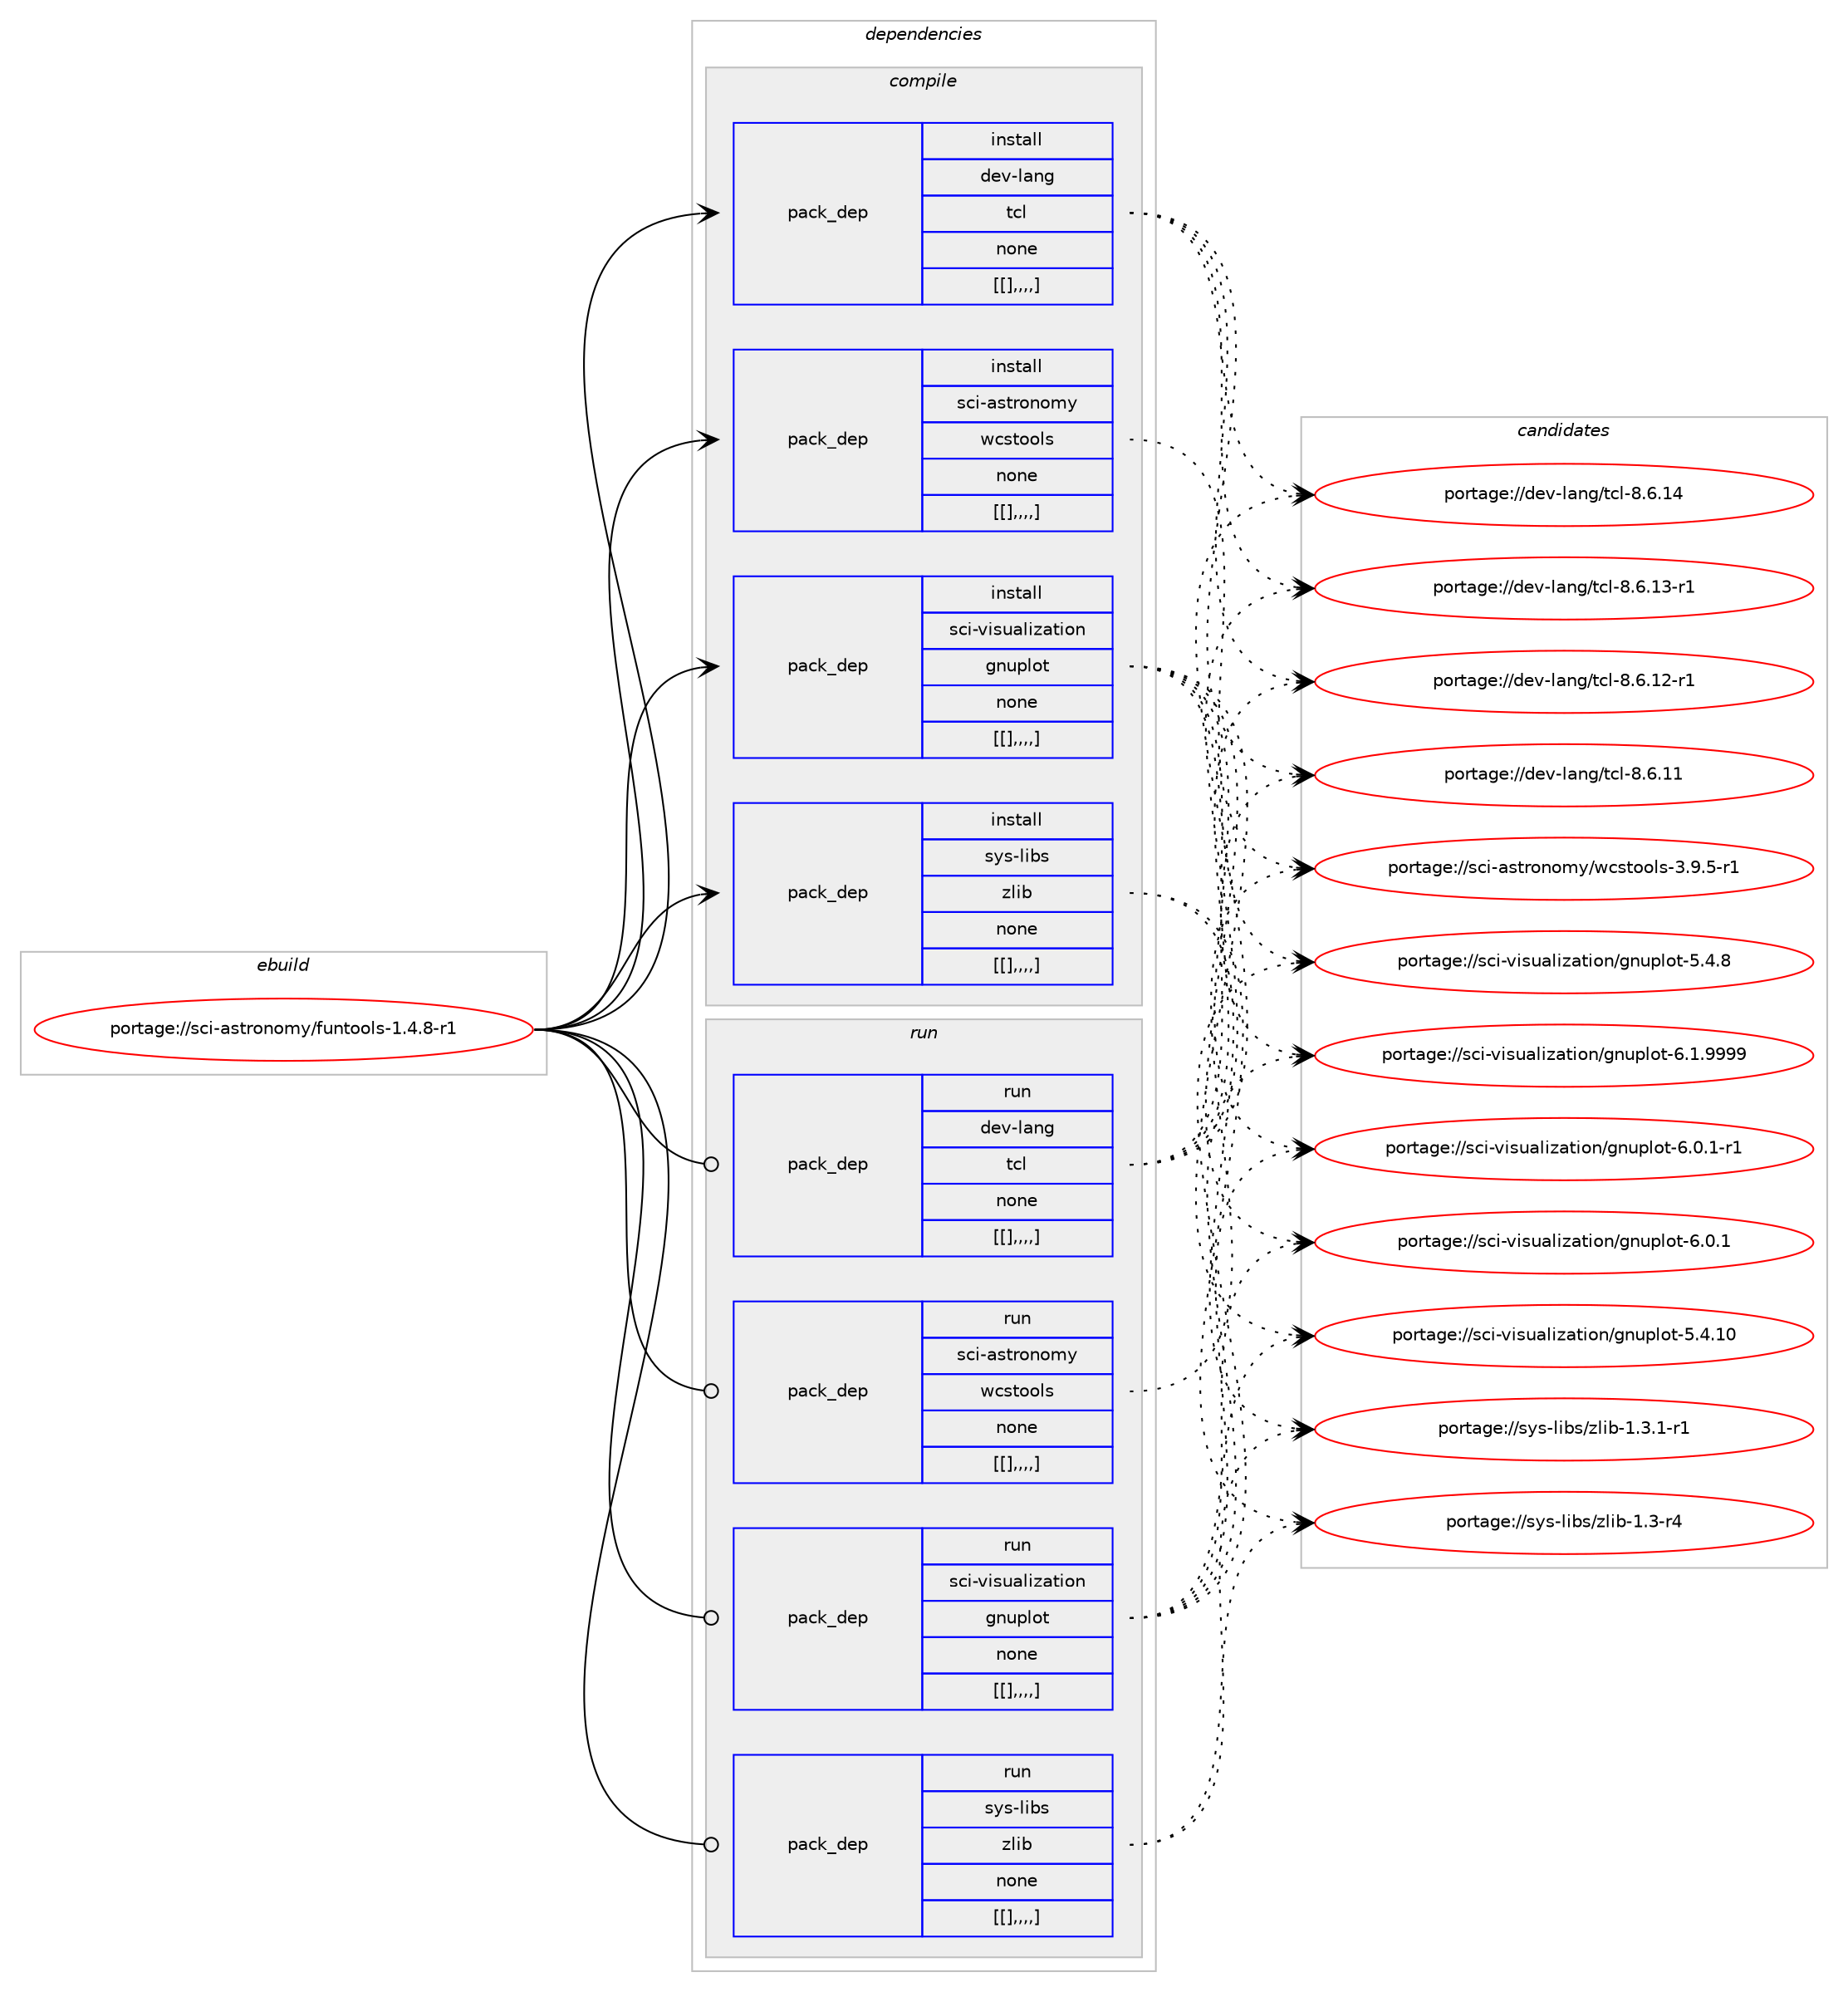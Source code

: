 digraph prolog {

# *************
# Graph options
# *************

newrank=true;
concentrate=true;
compound=true;
graph [rankdir=LR,fontname=Helvetica,fontsize=10,ranksep=1.5];#, ranksep=2.5, nodesep=0.2];
edge  [arrowhead=vee];
node  [fontname=Helvetica,fontsize=10];

# **********
# The ebuild
# **********

subgraph cluster_leftcol {
color=gray;
label=<<i>ebuild</i>>;
id [label="portage://sci-astronomy/funtools-1.4.8-r1", color=red, width=4, href="../sci-astronomy/funtools-1.4.8-r1.svg"];
}

# ****************
# The dependencies
# ****************

subgraph cluster_midcol {
color=gray;
label=<<i>dependencies</i>>;
subgraph cluster_compile {
fillcolor="#eeeeee";
style=filled;
label=<<i>compile</i>>;
subgraph pack296770 {
dependency407105 [label=<<TABLE BORDER="0" CELLBORDER="1" CELLSPACING="0" CELLPADDING="4" WIDTH="220"><TR><TD ROWSPAN="6" CELLPADDING="30">pack_dep</TD></TR><TR><TD WIDTH="110">install</TD></TR><TR><TD>dev-lang</TD></TR><TR><TD>tcl</TD></TR><TR><TD>none</TD></TR><TR><TD>[[],,,,]</TD></TR></TABLE>>, shape=none, color=blue];
}
id:e -> dependency407105:w [weight=20,style="solid",arrowhead="vee"];
subgraph pack296771 {
dependency407106 [label=<<TABLE BORDER="0" CELLBORDER="1" CELLSPACING="0" CELLPADDING="4" WIDTH="220"><TR><TD ROWSPAN="6" CELLPADDING="30">pack_dep</TD></TR><TR><TD WIDTH="110">install</TD></TR><TR><TD>sci-astronomy</TD></TR><TR><TD>wcstools</TD></TR><TR><TD>none</TD></TR><TR><TD>[[],,,,]</TD></TR></TABLE>>, shape=none, color=blue];
}
id:e -> dependency407106:w [weight=20,style="solid",arrowhead="vee"];
subgraph pack296772 {
dependency407107 [label=<<TABLE BORDER="0" CELLBORDER="1" CELLSPACING="0" CELLPADDING="4" WIDTH="220"><TR><TD ROWSPAN="6" CELLPADDING="30">pack_dep</TD></TR><TR><TD WIDTH="110">install</TD></TR><TR><TD>sci-visualization</TD></TR><TR><TD>gnuplot</TD></TR><TR><TD>none</TD></TR><TR><TD>[[],,,,]</TD></TR></TABLE>>, shape=none, color=blue];
}
id:e -> dependency407107:w [weight=20,style="solid",arrowhead="vee"];
subgraph pack296773 {
dependency407108 [label=<<TABLE BORDER="0" CELLBORDER="1" CELLSPACING="0" CELLPADDING="4" WIDTH="220"><TR><TD ROWSPAN="6" CELLPADDING="30">pack_dep</TD></TR><TR><TD WIDTH="110">install</TD></TR><TR><TD>sys-libs</TD></TR><TR><TD>zlib</TD></TR><TR><TD>none</TD></TR><TR><TD>[[],,,,]</TD></TR></TABLE>>, shape=none, color=blue];
}
id:e -> dependency407108:w [weight=20,style="solid",arrowhead="vee"];
}
subgraph cluster_compileandrun {
fillcolor="#eeeeee";
style=filled;
label=<<i>compile and run</i>>;
}
subgraph cluster_run {
fillcolor="#eeeeee";
style=filled;
label=<<i>run</i>>;
subgraph pack296774 {
dependency407109 [label=<<TABLE BORDER="0" CELLBORDER="1" CELLSPACING="0" CELLPADDING="4" WIDTH="220"><TR><TD ROWSPAN="6" CELLPADDING="30">pack_dep</TD></TR><TR><TD WIDTH="110">run</TD></TR><TR><TD>dev-lang</TD></TR><TR><TD>tcl</TD></TR><TR><TD>none</TD></TR><TR><TD>[[],,,,]</TD></TR></TABLE>>, shape=none, color=blue];
}
id:e -> dependency407109:w [weight=20,style="solid",arrowhead="odot"];
subgraph pack296775 {
dependency407110 [label=<<TABLE BORDER="0" CELLBORDER="1" CELLSPACING="0" CELLPADDING="4" WIDTH="220"><TR><TD ROWSPAN="6" CELLPADDING="30">pack_dep</TD></TR><TR><TD WIDTH="110">run</TD></TR><TR><TD>sci-astronomy</TD></TR><TR><TD>wcstools</TD></TR><TR><TD>none</TD></TR><TR><TD>[[],,,,]</TD></TR></TABLE>>, shape=none, color=blue];
}
id:e -> dependency407110:w [weight=20,style="solid",arrowhead="odot"];
subgraph pack296776 {
dependency407111 [label=<<TABLE BORDER="0" CELLBORDER="1" CELLSPACING="0" CELLPADDING="4" WIDTH="220"><TR><TD ROWSPAN="6" CELLPADDING="30">pack_dep</TD></TR><TR><TD WIDTH="110">run</TD></TR><TR><TD>sci-visualization</TD></TR><TR><TD>gnuplot</TD></TR><TR><TD>none</TD></TR><TR><TD>[[],,,,]</TD></TR></TABLE>>, shape=none, color=blue];
}
id:e -> dependency407111:w [weight=20,style="solid",arrowhead="odot"];
subgraph pack296777 {
dependency407112 [label=<<TABLE BORDER="0" CELLBORDER="1" CELLSPACING="0" CELLPADDING="4" WIDTH="220"><TR><TD ROWSPAN="6" CELLPADDING="30">pack_dep</TD></TR><TR><TD WIDTH="110">run</TD></TR><TR><TD>sys-libs</TD></TR><TR><TD>zlib</TD></TR><TR><TD>none</TD></TR><TR><TD>[[],,,,]</TD></TR></TABLE>>, shape=none, color=blue];
}
id:e -> dependency407112:w [weight=20,style="solid",arrowhead="odot"];
}
}

# **************
# The candidates
# **************

subgraph cluster_choices {
rank=same;
color=gray;
label=<<i>candidates</i>>;

subgraph choice296770 {
color=black;
nodesep=1;
choice1001011184510897110103471169910845564654464952 [label="portage://dev-lang/tcl-8.6.14", color=red, width=4,href="../dev-lang/tcl-8.6.14.svg"];
choice10010111845108971101034711699108455646544649514511449 [label="portage://dev-lang/tcl-8.6.13-r1", color=red, width=4,href="../dev-lang/tcl-8.6.13-r1.svg"];
choice10010111845108971101034711699108455646544649504511449 [label="portage://dev-lang/tcl-8.6.12-r1", color=red, width=4,href="../dev-lang/tcl-8.6.12-r1.svg"];
choice1001011184510897110103471169910845564654464949 [label="portage://dev-lang/tcl-8.6.11", color=red, width=4,href="../dev-lang/tcl-8.6.11.svg"];
dependency407105:e -> choice1001011184510897110103471169910845564654464952:w [style=dotted,weight="100"];
dependency407105:e -> choice10010111845108971101034711699108455646544649514511449:w [style=dotted,weight="100"];
dependency407105:e -> choice10010111845108971101034711699108455646544649504511449:w [style=dotted,weight="100"];
dependency407105:e -> choice1001011184510897110103471169910845564654464949:w [style=dotted,weight="100"];
}
subgraph choice296771 {
color=black;
nodesep=1;
choice11599105459711511611411111011110912147119991151161111111081154551465746534511449 [label="portage://sci-astronomy/wcstools-3.9.5-r1", color=red, width=4,href="../sci-astronomy/wcstools-3.9.5-r1.svg"];
dependency407106:e -> choice11599105459711511611411111011110912147119991151161111111081154551465746534511449:w [style=dotted,weight="100"];
}
subgraph choice296772 {
color=black;
nodesep=1;
choice1159910545118105115117971081051229711610511111047103110117112108111116455446494657575757 [label="portage://sci-visualization/gnuplot-6.1.9999", color=red, width=4,href="../sci-visualization/gnuplot-6.1.9999.svg"];
choice11599105451181051151179710810512297116105111110471031101171121081111164554464846494511449 [label="portage://sci-visualization/gnuplot-6.0.1-r1", color=red, width=4,href="../sci-visualization/gnuplot-6.0.1-r1.svg"];
choice1159910545118105115117971081051229711610511111047103110117112108111116455446484649 [label="portage://sci-visualization/gnuplot-6.0.1", color=red, width=4,href="../sci-visualization/gnuplot-6.0.1.svg"];
choice115991054511810511511797108105122971161051111104710311011711210811111645534652464948 [label="portage://sci-visualization/gnuplot-5.4.10", color=red, width=4,href="../sci-visualization/gnuplot-5.4.10.svg"];
choice1159910545118105115117971081051229711610511111047103110117112108111116455346524656 [label="portage://sci-visualization/gnuplot-5.4.8", color=red, width=4,href="../sci-visualization/gnuplot-5.4.8.svg"];
dependency407107:e -> choice1159910545118105115117971081051229711610511111047103110117112108111116455446494657575757:w [style=dotted,weight="100"];
dependency407107:e -> choice11599105451181051151179710810512297116105111110471031101171121081111164554464846494511449:w [style=dotted,weight="100"];
dependency407107:e -> choice1159910545118105115117971081051229711610511111047103110117112108111116455446484649:w [style=dotted,weight="100"];
dependency407107:e -> choice115991054511810511511797108105122971161051111104710311011711210811111645534652464948:w [style=dotted,weight="100"];
dependency407107:e -> choice1159910545118105115117971081051229711610511111047103110117112108111116455346524656:w [style=dotted,weight="100"];
}
subgraph choice296773 {
color=black;
nodesep=1;
choice115121115451081059811547122108105984549465146494511449 [label="portage://sys-libs/zlib-1.3.1-r1", color=red, width=4,href="../sys-libs/zlib-1.3.1-r1.svg"];
choice11512111545108105981154712210810598454946514511452 [label="portage://sys-libs/zlib-1.3-r4", color=red, width=4,href="../sys-libs/zlib-1.3-r4.svg"];
dependency407108:e -> choice115121115451081059811547122108105984549465146494511449:w [style=dotted,weight="100"];
dependency407108:e -> choice11512111545108105981154712210810598454946514511452:w [style=dotted,weight="100"];
}
subgraph choice296774 {
color=black;
nodesep=1;
choice1001011184510897110103471169910845564654464952 [label="portage://dev-lang/tcl-8.6.14", color=red, width=4,href="../dev-lang/tcl-8.6.14.svg"];
choice10010111845108971101034711699108455646544649514511449 [label="portage://dev-lang/tcl-8.6.13-r1", color=red, width=4,href="../dev-lang/tcl-8.6.13-r1.svg"];
choice10010111845108971101034711699108455646544649504511449 [label="portage://dev-lang/tcl-8.6.12-r1", color=red, width=4,href="../dev-lang/tcl-8.6.12-r1.svg"];
choice1001011184510897110103471169910845564654464949 [label="portage://dev-lang/tcl-8.6.11", color=red, width=4,href="../dev-lang/tcl-8.6.11.svg"];
dependency407109:e -> choice1001011184510897110103471169910845564654464952:w [style=dotted,weight="100"];
dependency407109:e -> choice10010111845108971101034711699108455646544649514511449:w [style=dotted,weight="100"];
dependency407109:e -> choice10010111845108971101034711699108455646544649504511449:w [style=dotted,weight="100"];
dependency407109:e -> choice1001011184510897110103471169910845564654464949:w [style=dotted,weight="100"];
}
subgraph choice296775 {
color=black;
nodesep=1;
choice11599105459711511611411111011110912147119991151161111111081154551465746534511449 [label="portage://sci-astronomy/wcstools-3.9.5-r1", color=red, width=4,href="../sci-astronomy/wcstools-3.9.5-r1.svg"];
dependency407110:e -> choice11599105459711511611411111011110912147119991151161111111081154551465746534511449:w [style=dotted,weight="100"];
}
subgraph choice296776 {
color=black;
nodesep=1;
choice1159910545118105115117971081051229711610511111047103110117112108111116455446494657575757 [label="portage://sci-visualization/gnuplot-6.1.9999", color=red, width=4,href="../sci-visualization/gnuplot-6.1.9999.svg"];
choice11599105451181051151179710810512297116105111110471031101171121081111164554464846494511449 [label="portage://sci-visualization/gnuplot-6.0.1-r1", color=red, width=4,href="../sci-visualization/gnuplot-6.0.1-r1.svg"];
choice1159910545118105115117971081051229711610511111047103110117112108111116455446484649 [label="portage://sci-visualization/gnuplot-6.0.1", color=red, width=4,href="../sci-visualization/gnuplot-6.0.1.svg"];
choice115991054511810511511797108105122971161051111104710311011711210811111645534652464948 [label="portage://sci-visualization/gnuplot-5.4.10", color=red, width=4,href="../sci-visualization/gnuplot-5.4.10.svg"];
choice1159910545118105115117971081051229711610511111047103110117112108111116455346524656 [label="portage://sci-visualization/gnuplot-5.4.8", color=red, width=4,href="../sci-visualization/gnuplot-5.4.8.svg"];
dependency407111:e -> choice1159910545118105115117971081051229711610511111047103110117112108111116455446494657575757:w [style=dotted,weight="100"];
dependency407111:e -> choice11599105451181051151179710810512297116105111110471031101171121081111164554464846494511449:w [style=dotted,weight="100"];
dependency407111:e -> choice1159910545118105115117971081051229711610511111047103110117112108111116455446484649:w [style=dotted,weight="100"];
dependency407111:e -> choice115991054511810511511797108105122971161051111104710311011711210811111645534652464948:w [style=dotted,weight="100"];
dependency407111:e -> choice1159910545118105115117971081051229711610511111047103110117112108111116455346524656:w [style=dotted,weight="100"];
}
subgraph choice296777 {
color=black;
nodesep=1;
choice115121115451081059811547122108105984549465146494511449 [label="portage://sys-libs/zlib-1.3.1-r1", color=red, width=4,href="../sys-libs/zlib-1.3.1-r1.svg"];
choice11512111545108105981154712210810598454946514511452 [label="portage://sys-libs/zlib-1.3-r4", color=red, width=4,href="../sys-libs/zlib-1.3-r4.svg"];
dependency407112:e -> choice115121115451081059811547122108105984549465146494511449:w [style=dotted,weight="100"];
dependency407112:e -> choice11512111545108105981154712210810598454946514511452:w [style=dotted,weight="100"];
}
}

}
